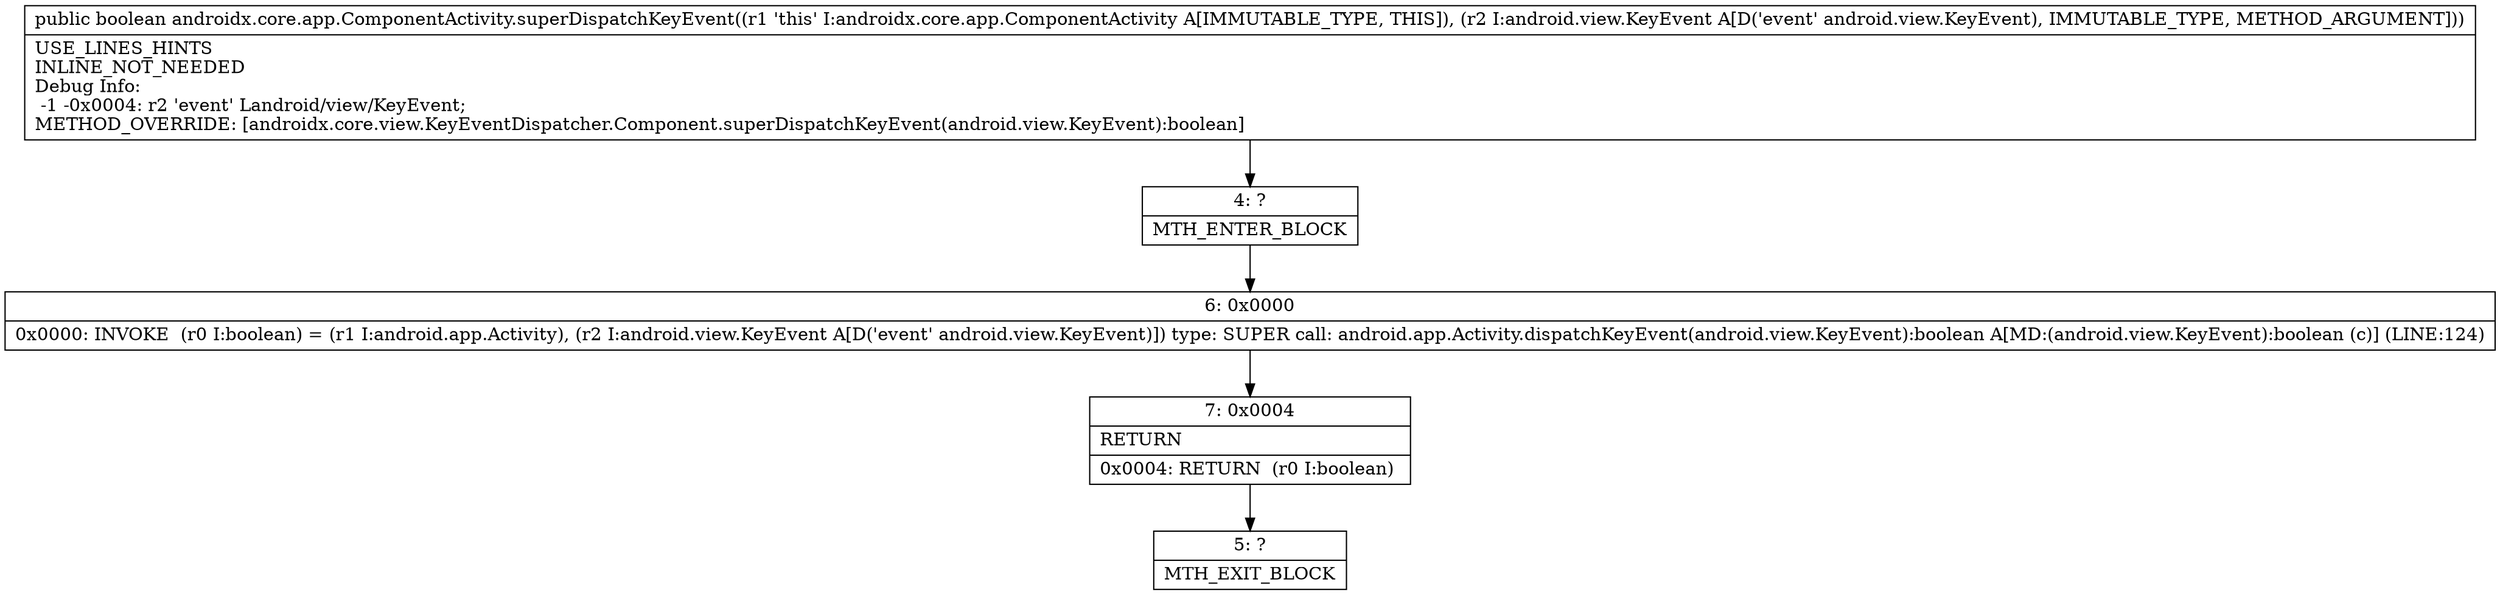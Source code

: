 digraph "CFG forandroidx.core.app.ComponentActivity.superDispatchKeyEvent(Landroid\/view\/KeyEvent;)Z" {
Node_4 [shape=record,label="{4\:\ ?|MTH_ENTER_BLOCK\l}"];
Node_6 [shape=record,label="{6\:\ 0x0000|0x0000: INVOKE  (r0 I:boolean) = (r1 I:android.app.Activity), (r2 I:android.view.KeyEvent A[D('event' android.view.KeyEvent)]) type: SUPER call: android.app.Activity.dispatchKeyEvent(android.view.KeyEvent):boolean A[MD:(android.view.KeyEvent):boolean (c)] (LINE:124)\l}"];
Node_7 [shape=record,label="{7\:\ 0x0004|RETURN\l|0x0004: RETURN  (r0 I:boolean) \l}"];
Node_5 [shape=record,label="{5\:\ ?|MTH_EXIT_BLOCK\l}"];
MethodNode[shape=record,label="{public boolean androidx.core.app.ComponentActivity.superDispatchKeyEvent((r1 'this' I:androidx.core.app.ComponentActivity A[IMMUTABLE_TYPE, THIS]), (r2 I:android.view.KeyEvent A[D('event' android.view.KeyEvent), IMMUTABLE_TYPE, METHOD_ARGUMENT]))  | USE_LINES_HINTS\lINLINE_NOT_NEEDED\lDebug Info:\l  \-1 \-0x0004: r2 'event' Landroid\/view\/KeyEvent;\lMETHOD_OVERRIDE: [androidx.core.view.KeyEventDispatcher.Component.superDispatchKeyEvent(android.view.KeyEvent):boolean]\l}"];
MethodNode -> Node_4;Node_4 -> Node_6;
Node_6 -> Node_7;
Node_7 -> Node_5;
}

